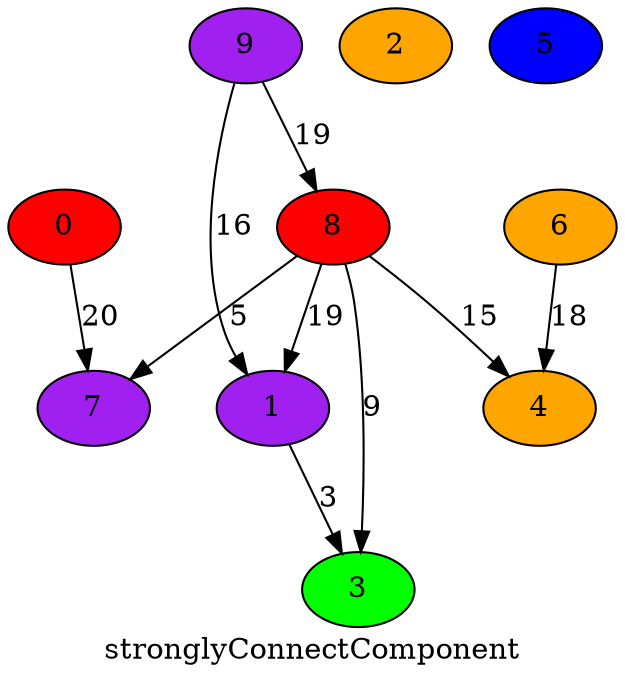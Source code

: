 digraph {
	0 [fillcolor = red, style = filled];
	1 [fillcolor = purple, style = filled];
	2 [fillcolor = orange, style = filled];
	3 [fillcolor = green, style = filled];
	4 [fillcolor = orange, style = filled];
	5 [fillcolor = blue, style = filled];
	6 [fillcolor = orange, style = filled];
	7 [fillcolor = purple, style = filled];
	8 [fillcolor = red, style = filled];
	9 [fillcolor = purple, style = filled];
0 -> 7[label = 20];
1 -> 3[label = 3];
6 -> 4[label = 18];
8 -> 1[label = 19];
8 -> 3[label = 9];
8 -> 4[label = 15];
8 -> 7[label = 5];
9 -> 1[label = 16];
9 -> 8[label = 19];
label=stronglyConnectComponent}